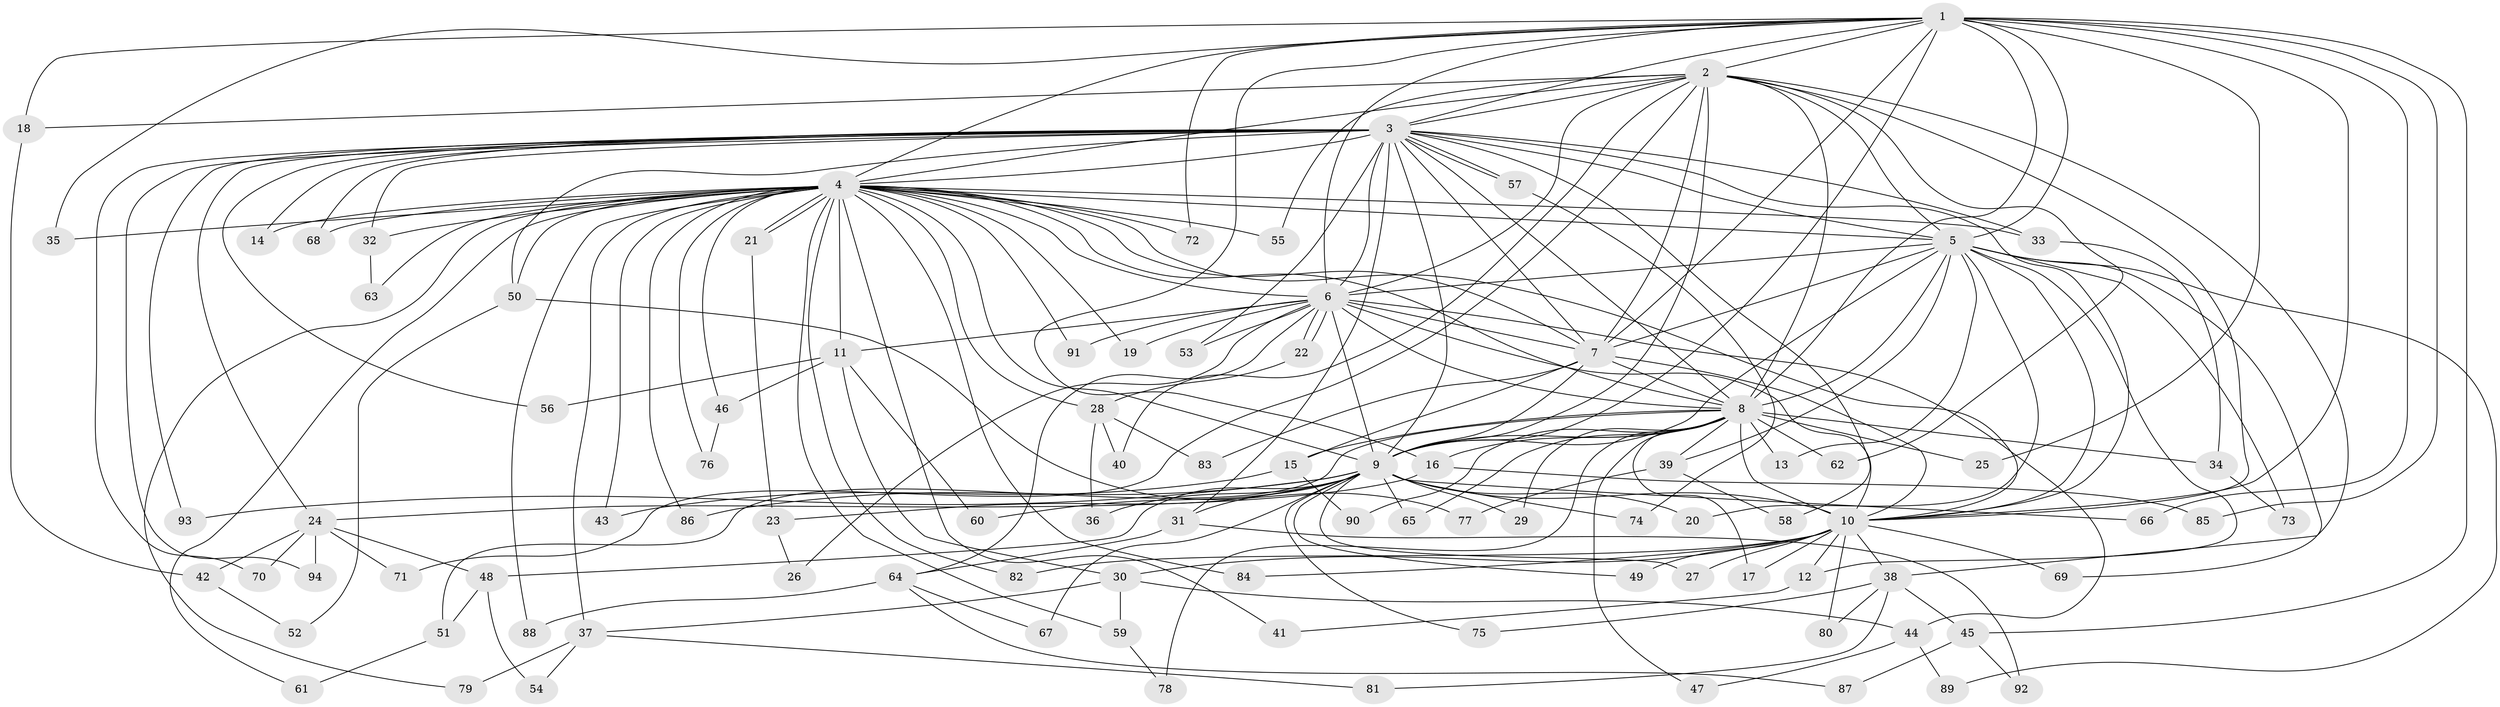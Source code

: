 // Generated by graph-tools (version 1.1) at 2025/49/03/09/25 03:49:31]
// undirected, 94 vertices, 213 edges
graph export_dot {
graph [start="1"]
  node [color=gray90,style=filled];
  1;
  2;
  3;
  4;
  5;
  6;
  7;
  8;
  9;
  10;
  11;
  12;
  13;
  14;
  15;
  16;
  17;
  18;
  19;
  20;
  21;
  22;
  23;
  24;
  25;
  26;
  27;
  28;
  29;
  30;
  31;
  32;
  33;
  34;
  35;
  36;
  37;
  38;
  39;
  40;
  41;
  42;
  43;
  44;
  45;
  46;
  47;
  48;
  49;
  50;
  51;
  52;
  53;
  54;
  55;
  56;
  57;
  58;
  59;
  60;
  61;
  62;
  63;
  64;
  65;
  66;
  67;
  68;
  69;
  70;
  71;
  72;
  73;
  74;
  75;
  76;
  77;
  78;
  79;
  80;
  81;
  82;
  83;
  84;
  85;
  86;
  87;
  88;
  89;
  90;
  91;
  92;
  93;
  94;
  1 -- 2;
  1 -- 3;
  1 -- 4;
  1 -- 5;
  1 -- 6;
  1 -- 7;
  1 -- 8;
  1 -- 9;
  1 -- 10;
  1 -- 16;
  1 -- 18;
  1 -- 25;
  1 -- 35;
  1 -- 45;
  1 -- 66;
  1 -- 72;
  1 -- 85;
  2 -- 3;
  2 -- 4;
  2 -- 5;
  2 -- 6;
  2 -- 7;
  2 -- 8;
  2 -- 9;
  2 -- 10;
  2 -- 18;
  2 -- 38;
  2 -- 40;
  2 -- 55;
  2 -- 62;
  2 -- 71;
  3 -- 4;
  3 -- 5;
  3 -- 6;
  3 -- 7;
  3 -- 8;
  3 -- 9;
  3 -- 10;
  3 -- 14;
  3 -- 24;
  3 -- 31;
  3 -- 32;
  3 -- 33;
  3 -- 50;
  3 -- 53;
  3 -- 56;
  3 -- 57;
  3 -- 57;
  3 -- 58;
  3 -- 68;
  3 -- 70;
  3 -- 93;
  3 -- 94;
  4 -- 5;
  4 -- 6;
  4 -- 7;
  4 -- 8;
  4 -- 9;
  4 -- 10;
  4 -- 11;
  4 -- 14;
  4 -- 19;
  4 -- 21;
  4 -- 21;
  4 -- 28;
  4 -- 32;
  4 -- 33;
  4 -- 35;
  4 -- 37;
  4 -- 41;
  4 -- 43;
  4 -- 46;
  4 -- 50;
  4 -- 55;
  4 -- 59;
  4 -- 61;
  4 -- 63;
  4 -- 68;
  4 -- 72;
  4 -- 76;
  4 -- 79;
  4 -- 82;
  4 -- 84;
  4 -- 86;
  4 -- 88;
  4 -- 91;
  5 -- 6;
  5 -- 7;
  5 -- 8;
  5 -- 9;
  5 -- 10;
  5 -- 12;
  5 -- 13;
  5 -- 20;
  5 -- 39;
  5 -- 69;
  5 -- 73;
  5 -- 89;
  6 -- 7;
  6 -- 8;
  6 -- 9;
  6 -- 10;
  6 -- 11;
  6 -- 19;
  6 -- 22;
  6 -- 22;
  6 -- 26;
  6 -- 44;
  6 -- 53;
  6 -- 64;
  6 -- 91;
  7 -- 8;
  7 -- 9;
  7 -- 10;
  7 -- 15;
  7 -- 83;
  8 -- 9;
  8 -- 10;
  8 -- 13;
  8 -- 15;
  8 -- 16;
  8 -- 17;
  8 -- 25;
  8 -- 29;
  8 -- 34;
  8 -- 39;
  8 -- 47;
  8 -- 51;
  8 -- 62;
  8 -- 65;
  8 -- 78;
  8 -- 90;
  9 -- 10;
  9 -- 20;
  9 -- 23;
  9 -- 27;
  9 -- 29;
  9 -- 31;
  9 -- 36;
  9 -- 48;
  9 -- 49;
  9 -- 60;
  9 -- 65;
  9 -- 66;
  9 -- 67;
  9 -- 74;
  9 -- 75;
  9 -- 86;
  9 -- 93;
  10 -- 12;
  10 -- 17;
  10 -- 27;
  10 -- 30;
  10 -- 38;
  10 -- 49;
  10 -- 69;
  10 -- 80;
  10 -- 82;
  10 -- 84;
  11 -- 30;
  11 -- 46;
  11 -- 56;
  11 -- 60;
  12 -- 41;
  15 -- 43;
  15 -- 90;
  16 -- 24;
  16 -- 85;
  18 -- 42;
  21 -- 23;
  22 -- 28;
  23 -- 26;
  24 -- 42;
  24 -- 48;
  24 -- 70;
  24 -- 71;
  24 -- 94;
  28 -- 36;
  28 -- 40;
  28 -- 83;
  30 -- 37;
  30 -- 44;
  30 -- 59;
  31 -- 64;
  31 -- 92;
  32 -- 63;
  33 -- 34;
  34 -- 73;
  37 -- 54;
  37 -- 79;
  37 -- 81;
  38 -- 45;
  38 -- 75;
  38 -- 80;
  38 -- 81;
  39 -- 58;
  39 -- 77;
  42 -- 52;
  44 -- 47;
  44 -- 89;
  45 -- 87;
  45 -- 92;
  46 -- 76;
  48 -- 51;
  48 -- 54;
  50 -- 52;
  50 -- 77;
  51 -- 61;
  57 -- 74;
  59 -- 78;
  64 -- 67;
  64 -- 87;
  64 -- 88;
}
